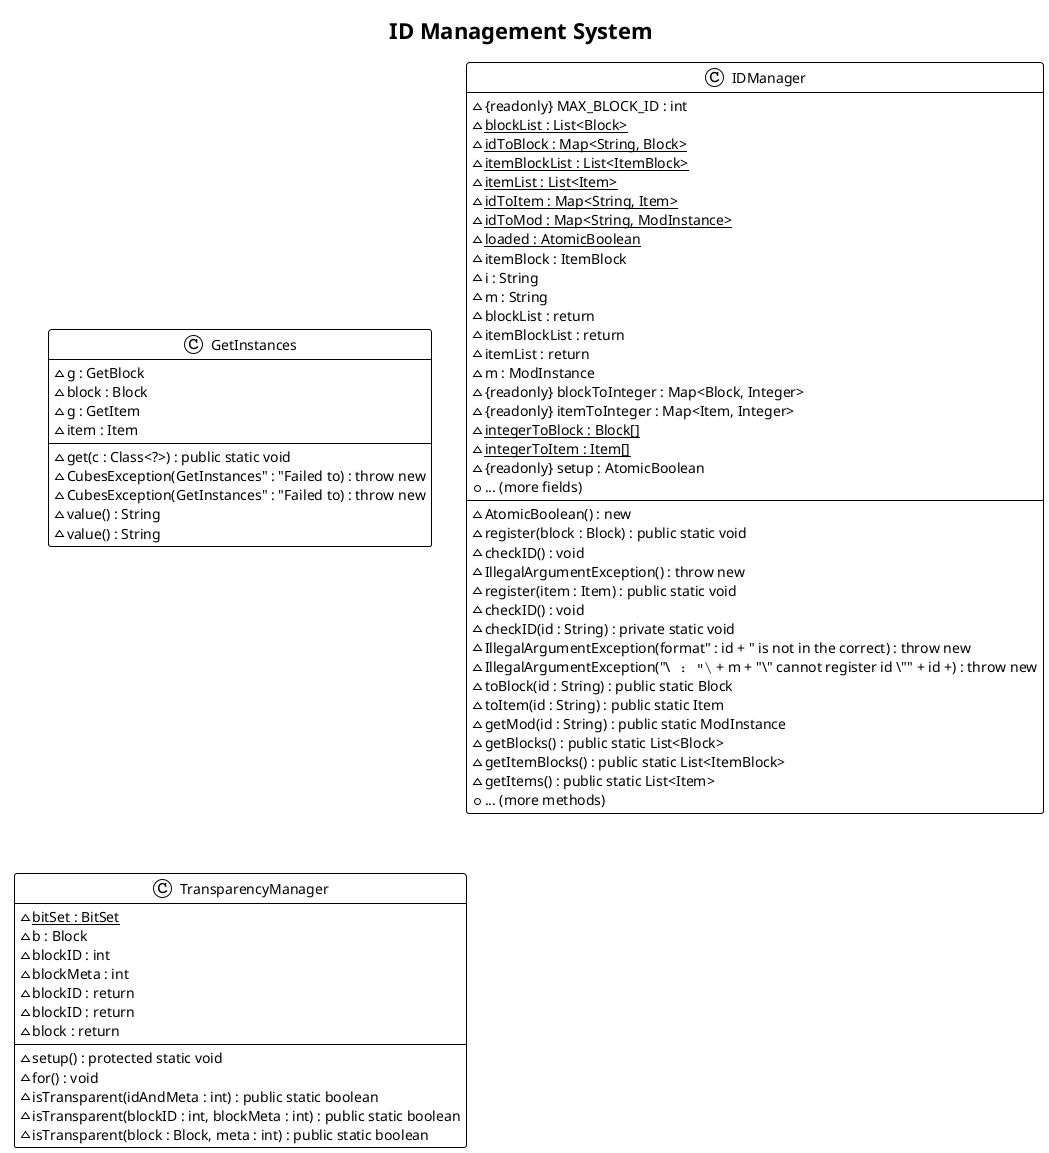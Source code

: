 @startuml ID_Management_System
!theme plain
title ID Management System

    class GetInstances {
        ~g : GetBlock
        ~block : Block
        ~g : GetItem
        ~item : Item
        --
        ~get(c : Class<?>) : public static void
        ~CubesException(GetInstances" : "Failed to) : throw new
        ~CubesException(GetInstances" : "Failed to) : throw new
        ~value() : String
        ~value() : String
    }
    class IDManager {
        ~{readonly} MAX_BLOCK_ID : int
        ~{static} blockList : List<Block>
        ~{static} idToBlock : Map<String, Block>
        ~{static} itemBlockList : List<ItemBlock>
        ~{static} itemList : List<Item>
        ~{static} idToItem : Map<String, Item>
        ~{static} idToMod : Map<String, ModInstance>
        ~{static} loaded : AtomicBoolean
        ~itemBlock : ItemBlock
        ~i : String
        ~m : String
        ~blockList : return
        ~itemBlockList : return
        ~itemList : return
        ~m : ModInstance
        ~{readonly} blockToInteger : Map<Block, Integer>
        ~{readonly} itemToInteger : Map<Item, Integer>
        ~{static} integerToBlock : Block[]
        ~{static} integerToItem : Item[]
        ~{readonly} setup : AtomicBoolean
        +... (more fields)
        --
        ~AtomicBoolean() : new
        ~register(block : Block) : public static void
        ~checkID() : void
        ~IllegalArgumentException() : throw new
        ~register(item : Item) : public static void
        ~checkID() : void
        ~checkID(id : String) : private static void
        ~IllegalArgumentException(format" : id + " is not in the correct) : throw new
        ~IllegalArgumentException("\"" : "\"" + m + "\" cannot register id \"" + id +) : throw new
        ~toBlock(id : String) : public static Block
        ~toItem(id : String) : public static Item
        ~getMod(id : String) : public static ModInstance
        ~getBlocks() : public static List<Block>
        ~getItemBlocks() : public static List<ItemBlock>
        ~getItems() : public static List<Item>
        +... (more methods)
    }
    class TransparencyManager {
        ~{static} bitSet : BitSet
        ~b : Block
        ~blockID : int
        ~blockMeta : int
        ~blockID : return
        ~blockID : return
        ~block : return
        --
        ~setup() : protected static void
        ~for() : void
        ~isTransparent(idAndMeta : int) : public static boolean
        ~isTransparent(blockID : int, blockMeta : int) : public static boolean
        ~isTransparent(block : Block, meta : int) : public static boolean
    }
@enduml
